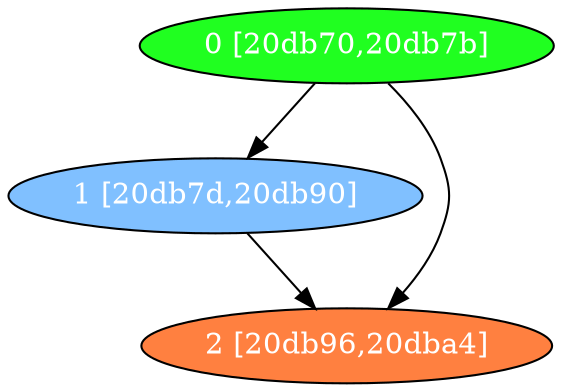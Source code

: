 diGraph libnss3{
	libnss3_0  [style=filled fillcolor="#20FF20" fontcolor="#ffffff" shape=oval label="0 [20db70,20db7b]"]
	libnss3_1  [style=filled fillcolor="#80C0FF" fontcolor="#ffffff" shape=oval label="1 [20db7d,20db90]"]
	libnss3_2  [style=filled fillcolor="#FF8040" fontcolor="#ffffff" shape=oval label="2 [20db96,20dba4]"]

	libnss3_0 -> libnss3_1
	libnss3_0 -> libnss3_2
	libnss3_1 -> libnss3_2
}